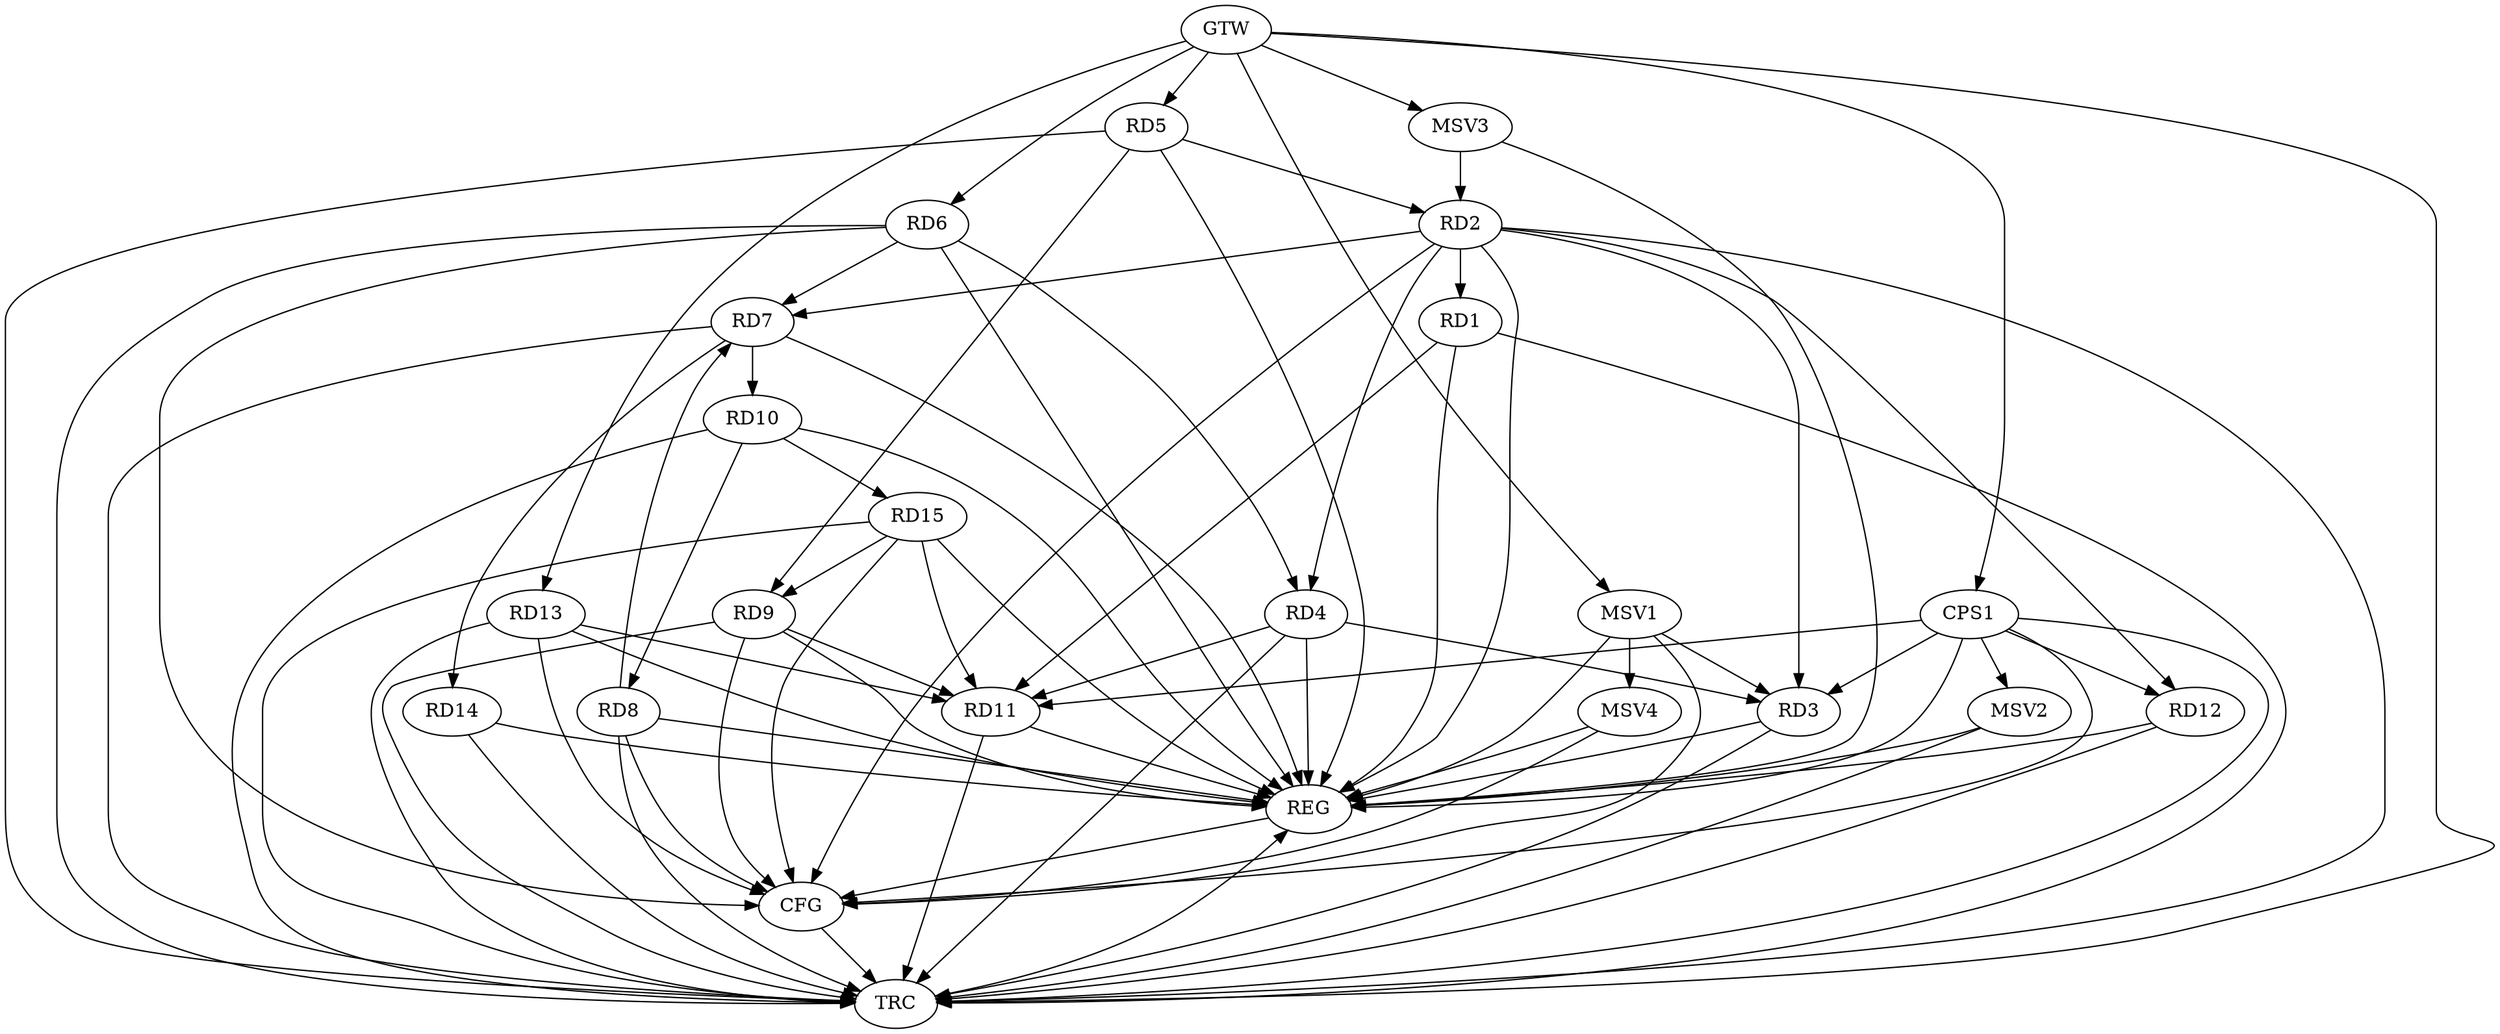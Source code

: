 strict digraph G {
  RD1 [ label="RD1" ];
  RD2 [ label="RD2" ];
  RD3 [ label="RD3" ];
  RD4 [ label="RD4" ];
  RD5 [ label="RD5" ];
  RD6 [ label="RD6" ];
  RD7 [ label="RD7" ];
  RD8 [ label="RD8" ];
  RD9 [ label="RD9" ];
  RD10 [ label="RD10" ];
  RD11 [ label="RD11" ];
  RD12 [ label="RD12" ];
  RD13 [ label="RD13" ];
  RD14 [ label="RD14" ];
  RD15 [ label="RD15" ];
  CPS1 [ label="CPS1" ];
  GTW [ label="GTW" ];
  REG [ label="REG" ];
  CFG [ label="CFG" ];
  TRC [ label="TRC" ];
  MSV1 [ label="MSV1" ];
  MSV2 [ label="MSV2" ];
  MSV3 [ label="MSV3" ];
  MSV4 [ label="MSV4" ];
  RD1 -> RD11;
  RD2 -> RD3;
  RD2 -> RD4;
  RD5 -> RD2;
  RD2 -> RD12;
  RD4 -> RD3;
  RD6 -> RD4;
  RD4 -> RD11;
  RD5 -> RD9;
  RD6 -> RD7;
  RD8 -> RD7;
  RD7 -> RD10;
  RD7 -> RD14;
  RD10 -> RD8;
  RD9 -> RD11;
  RD15 -> RD9;
  RD10 -> RD15;
  RD13 -> RD11;
  RD15 -> RD11;
  CPS1 -> RD3;
  CPS1 -> RD11;
  CPS1 -> RD12;
  GTW -> RD5;
  GTW -> RD6;
  GTW -> RD13;
  GTW -> CPS1;
  RD1 -> REG;
  RD2 -> REG;
  RD3 -> REG;
  RD4 -> REG;
  RD5 -> REG;
  RD6 -> REG;
  RD7 -> REG;
  RD8 -> REG;
  RD9 -> REG;
  RD10 -> REG;
  RD11 -> REG;
  RD12 -> REG;
  RD13 -> REG;
  RD14 -> REG;
  RD15 -> REG;
  CPS1 -> REG;
  RD8 -> CFG;
  RD2 -> CFG;
  RD9 -> CFG;
  RD13 -> CFG;
  RD6 -> CFG;
  CPS1 -> CFG;
  RD15 -> CFG;
  REG -> CFG;
  RD1 -> TRC;
  RD2 -> TRC;
  RD3 -> TRC;
  RD4 -> TRC;
  RD5 -> TRC;
  RD6 -> TRC;
  RD7 -> TRC;
  RD8 -> TRC;
  RD9 -> TRC;
  RD10 -> TRC;
  RD11 -> TRC;
  RD12 -> TRC;
  RD13 -> TRC;
  RD14 -> TRC;
  RD15 -> TRC;
  CPS1 -> TRC;
  GTW -> TRC;
  CFG -> TRC;
  TRC -> REG;
  RD2 -> RD7;
  RD2 -> RD1;
  MSV1 -> RD3;
  GTW -> MSV1;
  MSV1 -> REG;
  MSV1 -> CFG;
  CPS1 -> MSV2;
  MSV2 -> REG;
  MSV2 -> TRC;
  MSV3 -> RD2;
  GTW -> MSV3;
  MSV3 -> REG;
  MSV1 -> MSV4;
  MSV4 -> REG;
  MSV4 -> CFG;
}
